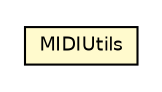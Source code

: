 #!/usr/local/bin/dot
#
# Class diagram 
# Generated by UMLGraph version R5_6-24-gf6e263 (http://www.umlgraph.org/)
#

digraph G {
	edge [fontname="Helvetica",fontsize=10,labelfontname="Helvetica",labelfontsize=10];
	node [fontname="Helvetica",fontsize=10,shape=plaintext];
	nodesep=0.25;
	ranksep=0.5;
	// com.rockhoppertech.music.midi.js.MIDIUtils
	c7163 [label=<<table title="com.rockhoppertech.music.midi.js.MIDIUtils" border="0" cellborder="1" cellspacing="0" cellpadding="2" port="p" bgcolor="lemonChiffon" href="./MIDIUtils.html">
		<tr><td><table border="0" cellspacing="0" cellpadding="1">
<tr><td align="center" balign="center"> MIDIUtils </td></tr>
		</table></td></tr>
		</table>>, URL="./MIDIUtils.html", fontname="Helvetica", fontcolor="black", fontsize=9.0];
}

